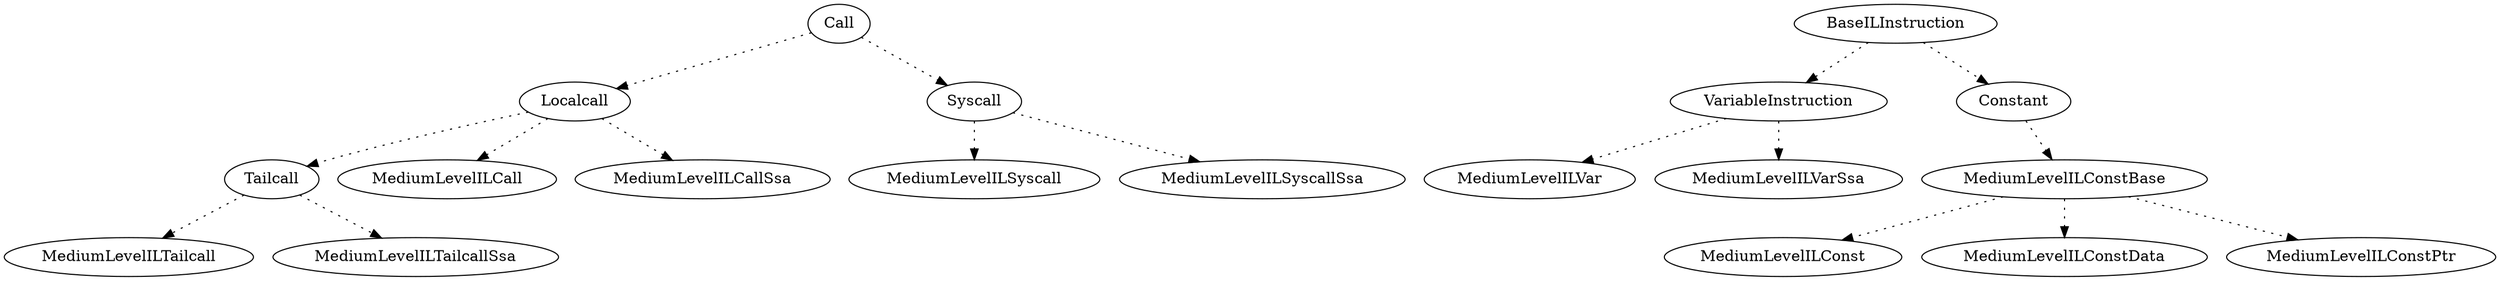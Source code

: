 digraph {
  Call -> Localcall [style="dotted"];
  Localcall -> Tailcall [style="dotted"];
  Call -> Syscall [style="dotted"];
  BaseILInstruction -> VariableInstruction [style="dotted"];
  BaseILInstruction -> Constant [style="dotted"];
  Localcall -> MediumLevelILCall [style="dotted"];
  Localcall -> MediumLevelILCallSsa [style="dotted"];
  Tailcall -> MediumLevelILTailcall [style="dotted"];
  Tailcall -> MediumLevelILTailcallSsa [style="dotted"];
  Syscall -> MediumLevelILSyscall [style="dotted"];
  Syscall -> MediumLevelILSyscallSsa [style="dotted"];
  VariableInstruction -> MediumLevelILVar [style="dotted"];
  VariableInstruction -> MediumLevelILVarSsa [style="dotted"];
  Constant -> MediumLevelILConstBase [style="dotted"];
  MediumLevelILConstBase -> MediumLevelILConst [style="dotted"];
  MediumLevelILConstBase -> MediumLevelILConstData [style="dotted"];
  MediumLevelILConstBase -> MediumLevelILConstPtr [style="dotted"];
}
